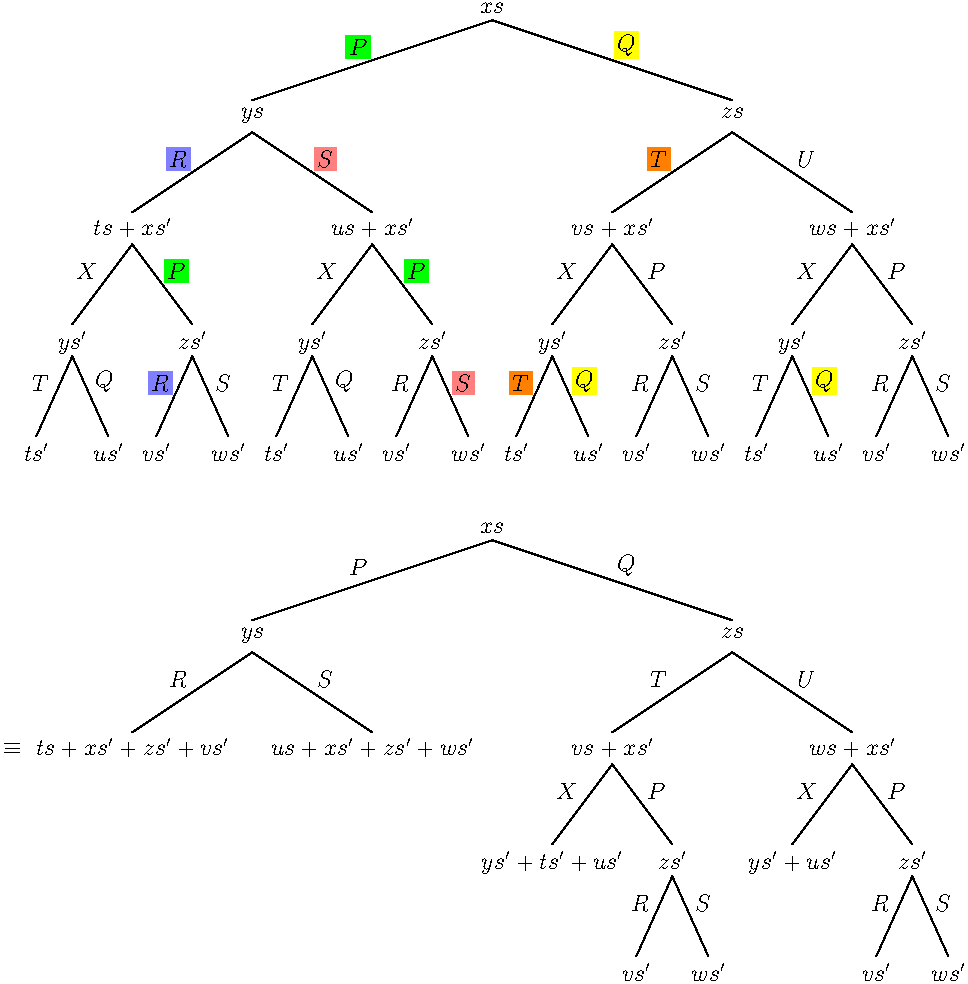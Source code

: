 // Simplify

unitsize(40);

pair branchL = (-3,-1);
pair branchR = (3,-1);
pair branchL2 = (0.5 * -3,-1);
pair branchR2 = (0.5 * 3,-1);
pair branchL3 = (0.5 * 0.5 * -3,-1);
pair branchR3 = (0.5 * 0.5 * 3,-1);
pair branchL4 = (0.4 * 0.5 * 0.75 * -3,-1);
pair branchR4 = (0.4 * 0.5 * 0.75 * 3,-1);

pair labelDepth = (0,-0.4);

pair rn = (3,-3.5);
pair Pn = rn + branchL;
pair Qn = rn + branchR;
pair Rn = Pn + labelDepth + branchL2;
pair Sn = Pn + labelDepth + branchR2;
pair Tn = Qn + labelDepth + branchL2;
pair Un = Qn + labelDepth + branchR2;
pair Xn  = Rn + labelDepth + branchL3;
pair Pn2 = Rn + labelDepth + branchR3;

label("$xs$",rn,N);
draw(rn--Pn);
label("$P$",rn--Pn,NW,filltype=Fill(p=green));
draw(rn--Qn);
label("$Q$",rn--Qn,NE,filltype=Fill(p=yellow));
label("$ys$",Pn,S);
label("$zs$",Qn,S);
draw(Pn+labelDepth--Rn);
label("$R$",Pn+labelDepth--Rn,NW,filltype=Fill(p=lightblue));
draw(Pn+labelDepth--Sn);
label("$S$",Pn+labelDepth--Sn,NE,filltype=Fill(p=lightred));
draw(Qn+labelDepth--Tn);
label("$T$",Qn+labelDepth--Tn,NW,filltype=Fill(p=orange));
draw("$U$",Qn+labelDepth--Un,NE);

pair rn2 = Rn + labelDepth;
pair Xn  = rn2 + branchL3;
pair Pn2 = rn2 + branchR3;
pair Tn2 = Xn + labelDepth + branchL4;
pair Qn2 = Xn + labelDepth + branchR4;
pair Rn2 = Pn2 + labelDepth + branchL4;
pair Sn2 = Pn2 + labelDepth + branchR4;

label("$ts + xs'$",rn2,N);
draw("$X$",rn2--Xn,NW);
draw(rn2--Pn2);
label("$P$",rn2--Pn2,NE,filltype=Fill(p=green));
label("$ys'$",Xn,S);
label("$zs'$",Pn2,S);
draw("$T$",Xn+labelDepth--Tn2,NW);
draw("$Q$",Xn+labelDepth--Qn2,NE);
draw(Pn2+labelDepth--Rn2);
label("$R$",Pn2+labelDepth--Rn2,NW,filltype=Fill(p=lightblue));
draw("$S$",Pn2+labelDepth--Sn2,NE);
label("$ts'$",Tn2,S);
label("$us'$",Qn2,S);
label("$vs'$",Rn2,S);
label("$ws'$",Sn2,S);

pair rn2 = Sn + labelDepth;
pair Xn  = rn2 + branchL3;
pair Pn2 = rn2 + branchR3;
pair Tn2 = Xn + labelDepth + branchL4;
pair Qn2 = Xn + labelDepth + branchR4;
pair Rn2 = Pn2 + labelDepth + branchL4;
pair Sn2 = Pn2 + labelDepth + branchR4;

label("$us + xs'$",rn2,N);
draw("$X$",rn2--Xn,NW);
draw(rn2--Pn2);
label("$P$",rn2--Pn2,NE,filltype=Fill(p=green));
label("$ys'$",Xn,S);
label("$zs'$",Pn2,S);
draw("$T$",Xn+labelDepth--Tn2,NW);
draw("$Q$",Xn+labelDepth--Qn2,NE);
draw("$R$",Pn2+labelDepth--Rn2,NW);
draw(Pn2+labelDepth--Sn2);
label("$S$",Pn2+labelDepth--Sn2,NE,filltype=Fill(p=lightred));
label("$ts'$",Tn2,S);
label("$us'$",Qn2,S);
label("$vs'$",Rn2,S);
label("$ws'$",Sn2,S);

//

pair rn2 = Tn + labelDepth;
pair Xn  = rn2 + branchL3;
pair Pn2 = rn2 + branchR3;
pair Tn2 = Xn + labelDepth + branchL4;
pair Qn2 = Xn + labelDepth + branchR4;
pair Rn2 = Pn2 + labelDepth + branchL4;
pair Sn2 = Pn2 + labelDepth + branchR4;

label("$vs + xs'$",rn2,N);
draw("$X$",rn2--Xn,NW);
draw("$P$",rn2--Pn2,NE);
label("$ys'$",Xn,S);
label("$zs'$",Pn2,S);
draw(Xn+labelDepth--Tn2);
label("$T$",Xn+labelDepth--Tn2,NW,filltype=Fill(orange));
draw(Xn+labelDepth--Qn2);
label("$Q$",Xn+labelDepth--Qn2,NE,filltype=Fill(yellow));
draw("$R$",Pn2+labelDepth--Rn2,NW);
draw("$S$",Pn2+labelDepth--Sn2,NE);
label("$ts'$",Tn2,S);
label("$us'$",Qn2,S);
label("$vs'$",Rn2,S);
label("$ws'$",Sn2,S);

pair rn2 = Un + labelDepth;
pair Xn  = rn2 + branchL3;
pair Pn2 = rn2 + branchR3;
pair Tn2 = Xn + labelDepth + branchL4;
pair Qn2 = Xn + labelDepth + branchR4;
pair Rn2 = Pn2 + labelDepth + branchL4;
pair Sn2 = Pn2 + labelDepth + branchR4;

label("$ws + xs'$",rn2,N);
draw("$X$",rn2--Xn,NW);
draw("$P$",rn2--Pn2,NE);
label("$ys'$",Xn,S);
label("$zs'$",Pn2,S);
draw("$T$",Xn+labelDepth--Tn2,NW);
draw(Xn+labelDepth--Qn2);
label("$Q$",Xn+labelDepth--Qn2,NE,filltype=Fill(yellow));
draw("$R$",Pn2+labelDepth--Rn2,NW);
draw("$S$",Pn2+labelDepth--Sn2,NE);
label("$ts'$",Tn2,S);
label("$us'$",Qn2,S);
label("$vs'$",Rn2,S);
label("$ws'$",Sn2,S);

// //

pair rn = (3,-10);
pair Pn = rn + branchL;
pair Qn = rn + branchR;
pair Rn = Pn + labelDepth + branchL2;
pair Sn = Pn + labelDepth + branchR2;
pair Tn = Qn + labelDepth + branchL2;
pair Un = Qn + labelDepth + branchR2;
pair Xn  = Rn + labelDepth + branchL3;
pair Pn2 = Rn + labelDepth + branchR3;

label("$xs$",rn,N);
draw(rn--Pn);
label("$P$",rn--Pn,NW);
draw(rn--Qn);
label("$Q$",rn--Qn,NE);
label("$ys$",Pn,S);
label("$zs$",Qn,S);
draw(Pn+labelDepth--Rn);
label("$R$",Pn+labelDepth--Rn,NW);
draw(Pn+labelDepth--Sn);
label("$S$",Pn+labelDepth--Sn,NE);
draw(Qn+labelDepth--Tn);
label("$T$",Qn+labelDepth--Tn,NW);
draw("$U$",Qn+labelDepth--Un,NE);

pair rn2 = Rn + labelDepth;
pair Xn  = rn2 + branchL3;
pair Pn2 = rn2 + branchR3;
pair Tn2 = Xn + labelDepth + branchL4;
pair Qn2 = Xn + labelDepth + branchR4;
pair Rn2 = Pn2 + labelDepth + branchL4;
pair Sn2 = Pn2 + labelDepth + branchR4;

label("$ts + xs' + zs' + vs'$",rn2,N);

pair rn2 = Sn + labelDepth;
pair Xn  = rn2 + branchL3;
pair Pn2 = rn2 + branchR3;
pair Tn2 = Xn + labelDepth + branchL4;
pair Qn2 = Xn + labelDepth + branchR4;
pair Rn2 = Pn2 + labelDepth + branchL4;
pair Sn2 = Pn2 + labelDepth + branchR4;

label("$us + xs' + zs' + ws'$",rn2,N);

pair rn2 = Tn + labelDepth;
pair Xn  = rn2 + branchL3;
pair Pn2 = rn2 + branchR3;
pair Tn2 = Xn + labelDepth + branchL4;
pair Qn2 = Xn + labelDepth + branchR4;
pair Rn2 = Pn2 + labelDepth + branchL4;
pair Sn2 = Pn2 + labelDepth + branchR4;

label("$vs + xs'$",rn2,N);
draw("$X$",rn2--Xn,NW);
draw(rn2--Pn2);
label("$P$",rn2--Pn2,NE);
label("$ys' + ts' + us'$",Xn,S);
label("$zs'$",Pn2,S);
draw("$R$",Pn2+labelDepth--Rn2,NW);
draw("$S$",Pn2+labelDepth--Sn2,NE);
label("$vs'$",Rn2,S);
label("$ws'$",Sn2,S);

pair rn2 = Un + labelDepth;
pair Xn  = rn2 + branchL3;
pair Pn2 = rn2 + branchR3;
pair Tn2 = Xn + labelDepth + branchL4;
pair Qn2 = Xn + labelDepth + branchR4;
pair Rn2 = Pn2 + labelDepth + branchL4;
pair Sn2 = Pn2 + labelDepth + branchR4;

label("$ws + xs'$",rn2,N);
draw("$X$",rn2--Xn,NW);
draw(rn2--Pn2);
label("$P$",rn2--Pn2,NE);
label("$ys'+us'$",Xn,S);
label("$zs'$",Pn2,S);
draw("$R$",Pn2+labelDepth--Rn2,NW);
draw("$S$",Pn2+labelDepth--Sn2,NE);
label("$vs'$",Rn2,S);
label("$ws'$",Sn2,S);

label("$\equiv$",(-3 ,(rn.y+Tn2.y)/2));

shipout(prefix="FullSimpTree2",format="pdf");
